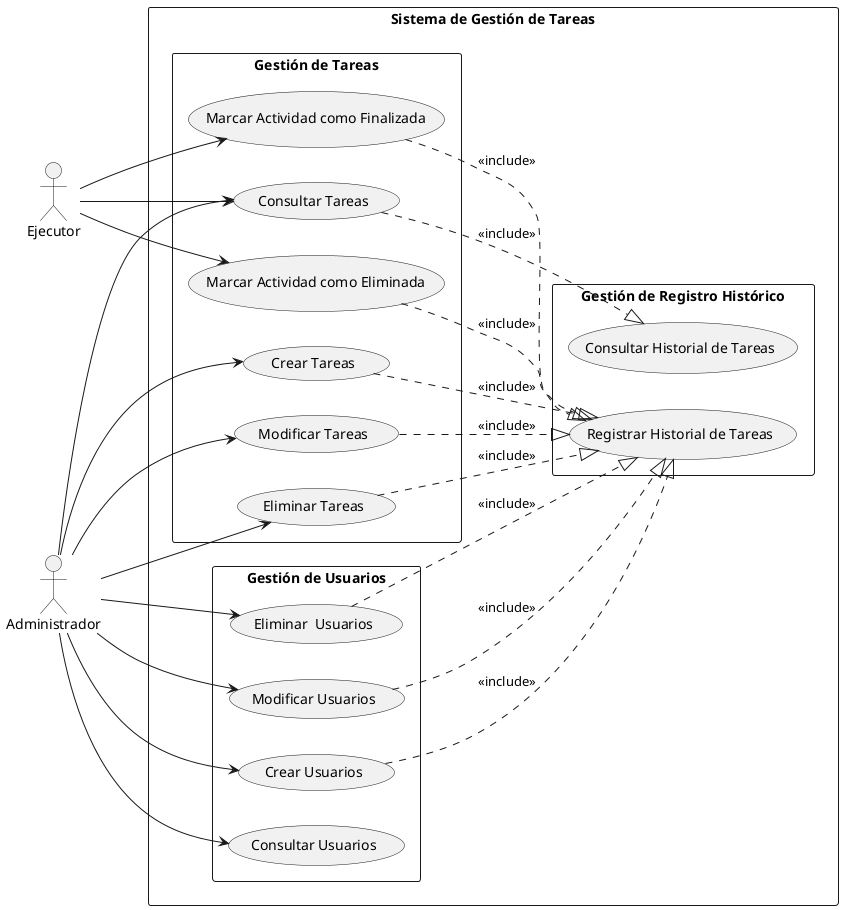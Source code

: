 @startuml

left to right direction

actor Administrador as Admin
actor Ejecutor as Executor


rectangle "Sistema de Gestión de Tareas" {
    rectangle "Gestión de Tareas" {
        usecase "Crear Tareas" as CrearTareas
        usecase "Modificar Tareas" as ModificarTareas
        usecase "Consultar Tareas" as ConsultarTareas
        usecase "Eliminar Tareas" as EliminarTareas
        usecase "Marcar Actividad como Finalizada" as FinalizarTarea
        usecase "Marcar Actividad como Eliminada" as EliminarTarea
    }

    rectangle "Gestión de Registro Histórico" {
        usecase "Registrar Historial de Tareas" as RegistrarHistorial
        usecase "Consultar Historial de Tareas" as ConsultarHistorial
    }

    rectangle "Gestión de Usuarios" {
        usecase "Crear Usuarios" as CrearUsuarios
        usecase "Modificar Usuarios" as ModificarUsuarios
        usecase "Consultar Usuarios" as ConsultarUsuarios
        usecase "Eliminar  Usuarios" as EliminarUsuarios
    }

    Admin --> CrearTareas
    Admin --> ModificarTareas
    Admin --> ConsultarTareas
    Admin --> EliminarTareas

    Admin --> CrearUsuarios
    Admin --> ConsultarUsuarios
    Admin --> ModificarUsuarios
    Admin --> EliminarUsuarios

    Executor --> ConsultarTareas
    Executor --> FinalizarTarea
    Executor --> EliminarTarea

    
    ConsultarTareas ..|> ConsultarHistorial : <<include>>
    ModificarTareas ..|> RegistrarHistorial : <<include>>
    CrearTareas ..|> RegistrarHistorial : <<include>>
    EliminarTareas ..|> RegistrarHistorial : <<include>>
    FinalizarTarea ..|> RegistrarHistorial : <<include>>
    EliminarTarea ..|> RegistrarHistorial : <<include>>

    CrearUsuarios ..|> RegistrarHistorial : <<include>>
    ModificarUsuarios ..|> RegistrarHistorial : <<include>>
    EliminarUsuarios ..|> RegistrarHistorial : <<include>>
}

@enduml
